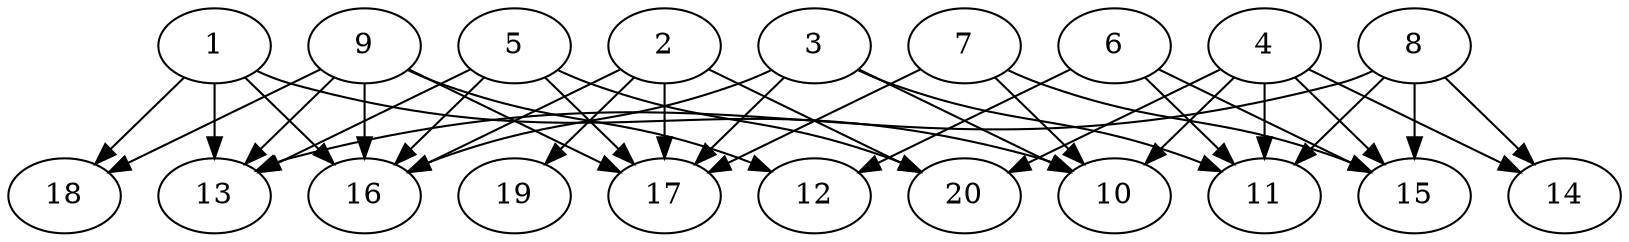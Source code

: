 // DAG automatically generated by daggen at Wed Jul 24 21:27:05 2019
// ./daggen --dot -n 20 --ccr 0.4 --fat 0.7 --regular 0.5 --density 0.5 --mindata 5242880 --maxdata 52428800 
digraph G {
  1 [size="122255360", alpha="0.17", expect_size="48902144"] 
  1 -> 10 [size ="48902144"]
  1 -> 13 [size ="48902144"]
  1 -> 16 [size ="48902144"]
  1 -> 18 [size ="48902144"]
  2 [size="121397760", alpha="0.13", expect_size="48559104"] 
  2 -> 16 [size ="48559104"]
  2 -> 17 [size ="48559104"]
  2 -> 19 [size ="48559104"]
  2 -> 20 [size ="48559104"]
  3 [size="93440000", alpha="0.20", expect_size="37376000"] 
  3 -> 10 [size ="37376000"]
  3 -> 11 [size ="37376000"]
  3 -> 16 [size ="37376000"]
  3 -> 17 [size ="37376000"]
  4 [size="117150720", alpha="0.02", expect_size="46860288"] 
  4 -> 10 [size ="46860288"]
  4 -> 11 [size ="46860288"]
  4 -> 14 [size ="46860288"]
  4 -> 15 [size ="46860288"]
  4 -> 20 [size ="46860288"]
  5 [size="85770240", alpha="0.16", expect_size="34308096"] 
  5 -> 13 [size ="34308096"]
  5 -> 16 [size ="34308096"]
  5 -> 17 [size ="34308096"]
  5 -> 20 [size ="34308096"]
  6 [size="119439360", alpha="0.04", expect_size="47775744"] 
  6 -> 11 [size ="47775744"]
  6 -> 12 [size ="47775744"]
  6 -> 15 [size ="47775744"]
  7 [size="59914240", alpha="0.11", expect_size="23965696"] 
  7 -> 10 [size ="23965696"]
  7 -> 15 [size ="23965696"]
  7 -> 17 [size ="23965696"]
  8 [size="60162560", alpha="0.00", expect_size="24065024"] 
  8 -> 11 [size ="24065024"]
  8 -> 13 [size ="24065024"]
  8 -> 14 [size ="24065024"]
  8 -> 15 [size ="24065024"]
  9 [size="130954240", alpha="0.17", expect_size="52381696"] 
  9 -> 12 [size ="52381696"]
  9 -> 13 [size ="52381696"]
  9 -> 16 [size ="52381696"]
  9 -> 17 [size ="52381696"]
  9 -> 18 [size ="52381696"]
  10 [size="129241600", alpha="0.10", expect_size="51696640"] 
  11 [size="117337600", alpha="0.17", expect_size="46935040"] 
  12 [size="102576640", alpha="0.03", expect_size="41030656"] 
  13 [size="58357760", alpha="0.07", expect_size="23343104"] 
  14 [size="56094720", alpha="0.17", expect_size="22437888"] 
  15 [size="69327360", alpha="0.17", expect_size="27730944"] 
  16 [size="43307520", alpha="0.04", expect_size="17323008"] 
  17 [size="67143680", alpha="0.13", expect_size="26857472"] 
  18 [size="14650880", alpha="0.19", expect_size="5860352"] 
  19 [size="15237120", alpha="0.13", expect_size="6094848"] 
  20 [size="114234880", alpha="0.19", expect_size="45693952"] 
}
